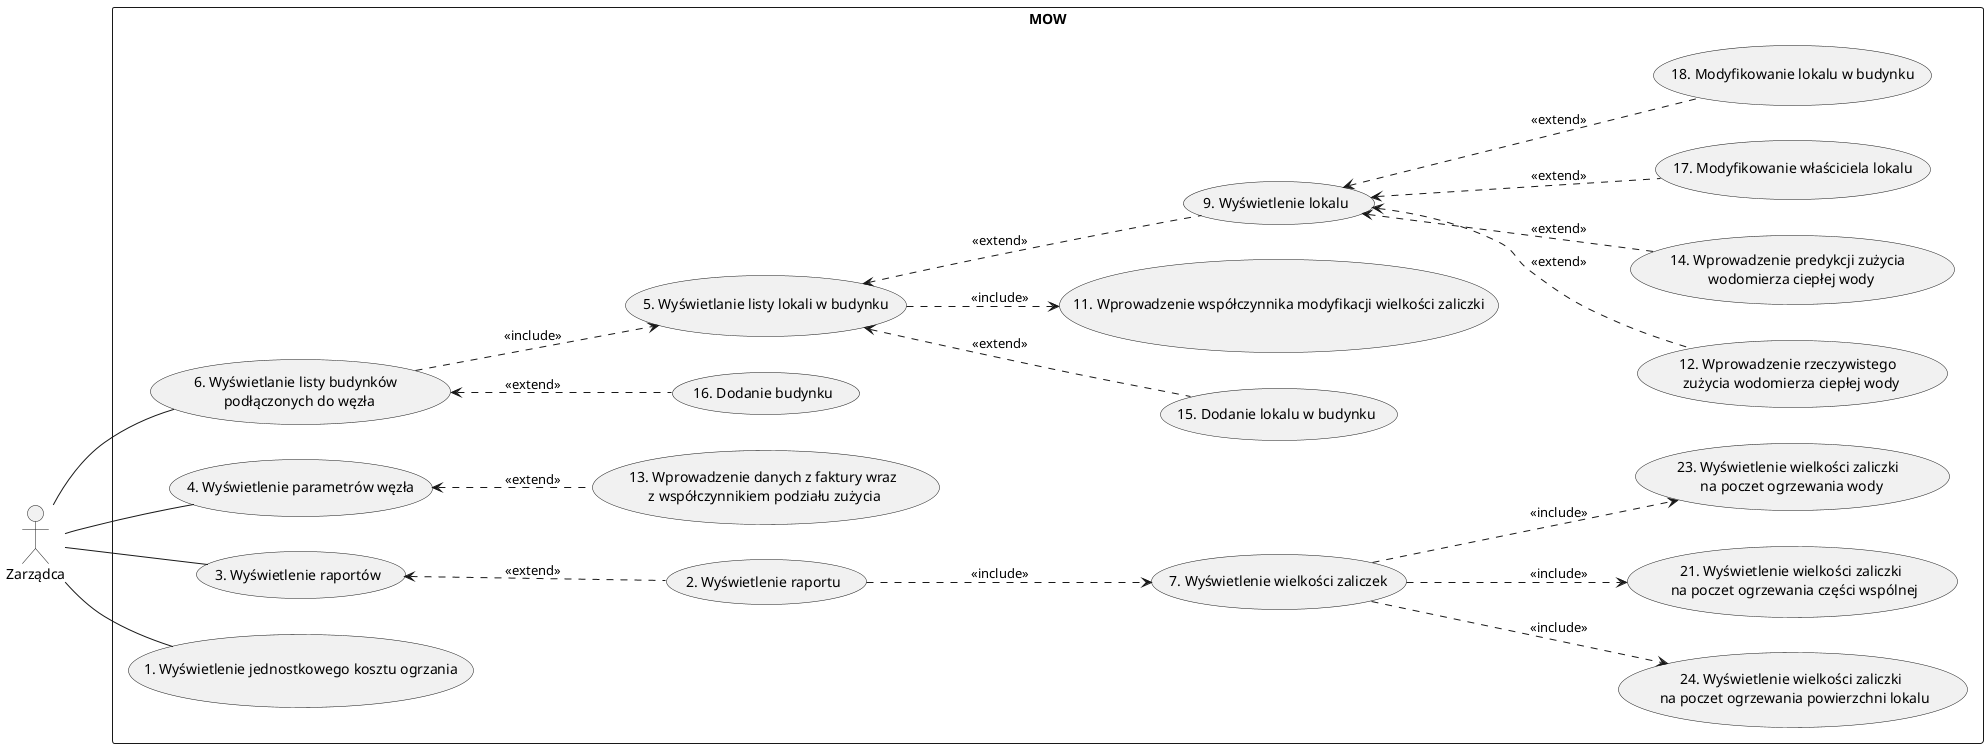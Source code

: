   @startuml
    left to right direction
    actor Zarządca as z

    rectangle MOW {
    usecase "16. Dodanie budynku" as MOW136
    usecase "15. Dodanie lokalu w budynku" as MOW135
    usecase "12. Wprowadzenie rzeczywistego \n zużycia wodomierza ciepłej wody" as MOW12
    usecase "14. Wprowadzenie predykcji zużycia \n wodomierza ciepłej wody" as MOW14
    usecase "13. Wprowadzenie danych z faktury wraz\n z współczynnikiem podziału zużycia" as MOW13
    usecase "17. Modyfikowanie właściciela lokalu" as MOW17
    usecase "18. Modyfikowanie lokalu w budynku" as MOW18
    usecase "5. Modyfikowanie lokalu w budynku" as MOW5
    usecase "24. Wyświetlenie wielkości zaliczki \n na poczet ogrzewania powierzchni lokalu" as MOW24
    usecase "21. Wyświetlenie wielkości zaliczki \n na poczet ogrzewania części wspólnej" as MOW21
    usecase "23. Wyświetlenie wielkości zaliczki \n na poczet ogrzewania wody" as MOW23
    usecase "12. Wprowadzenie rzeczywistego \n zużycia wodomierza ciepłej wody" as MOW12
    usecase "7. Wyświetlenie wielkości zaliczek" as MOW7
    usecase "11. Wprowadzenie współczynnika modyfikacji wielkości zaliczki" as MOW11
    usecase "6. Wyświetlanie listy budynków \n podłączonych do węzła" as MOW6
    usecase "5. Wyświetlanie listy lokali w budynku" as MOW5
    usecase "4. Wyświetlenie parametrów węzła" as MOW4
    usecase "2. Wyświetlenie raportu" as MOW2
    usecase "3. Wyświetlenie raportów" as MOW3
    usecase "1. Wyświetlenie jednostkowego kosztu ogrzania" as MOW1
    usecase "9. Wyświetlenie lokalu" as MOW9
    }

  MOW6 <.. MOW136: <<extend>>
  MOW4 <.. MOW13: <<extend>>
  MOW5 <.. MOW135: <<extend>>
  MOW9 <.. MOW12: <<extend>>
  MOW9 <.. MOW14: <<extend>>
  MOW9 <.. MOW17: <<extend>>
  MOW9 <.. MOW18: <<extend>>

  MOW2 ..> MOW7: <<include>>
  MOW3 <.. MOW2: <<extend>>

  MOW7 ..> MOW24: <<include>>
  MOW7 ..> MOW21: <<include>>
  MOW7 ..> MOW23: <<include>>

  MOW6 ..> MOW5: <<include>>
  MOW5 <.. MOW9: <<extend>>
  MOW5 ..> MOW11: <<include>>




    z -- MOW3
    z -- MOW4
    z -- MOW6

    z -- MOW1

    @enduml
